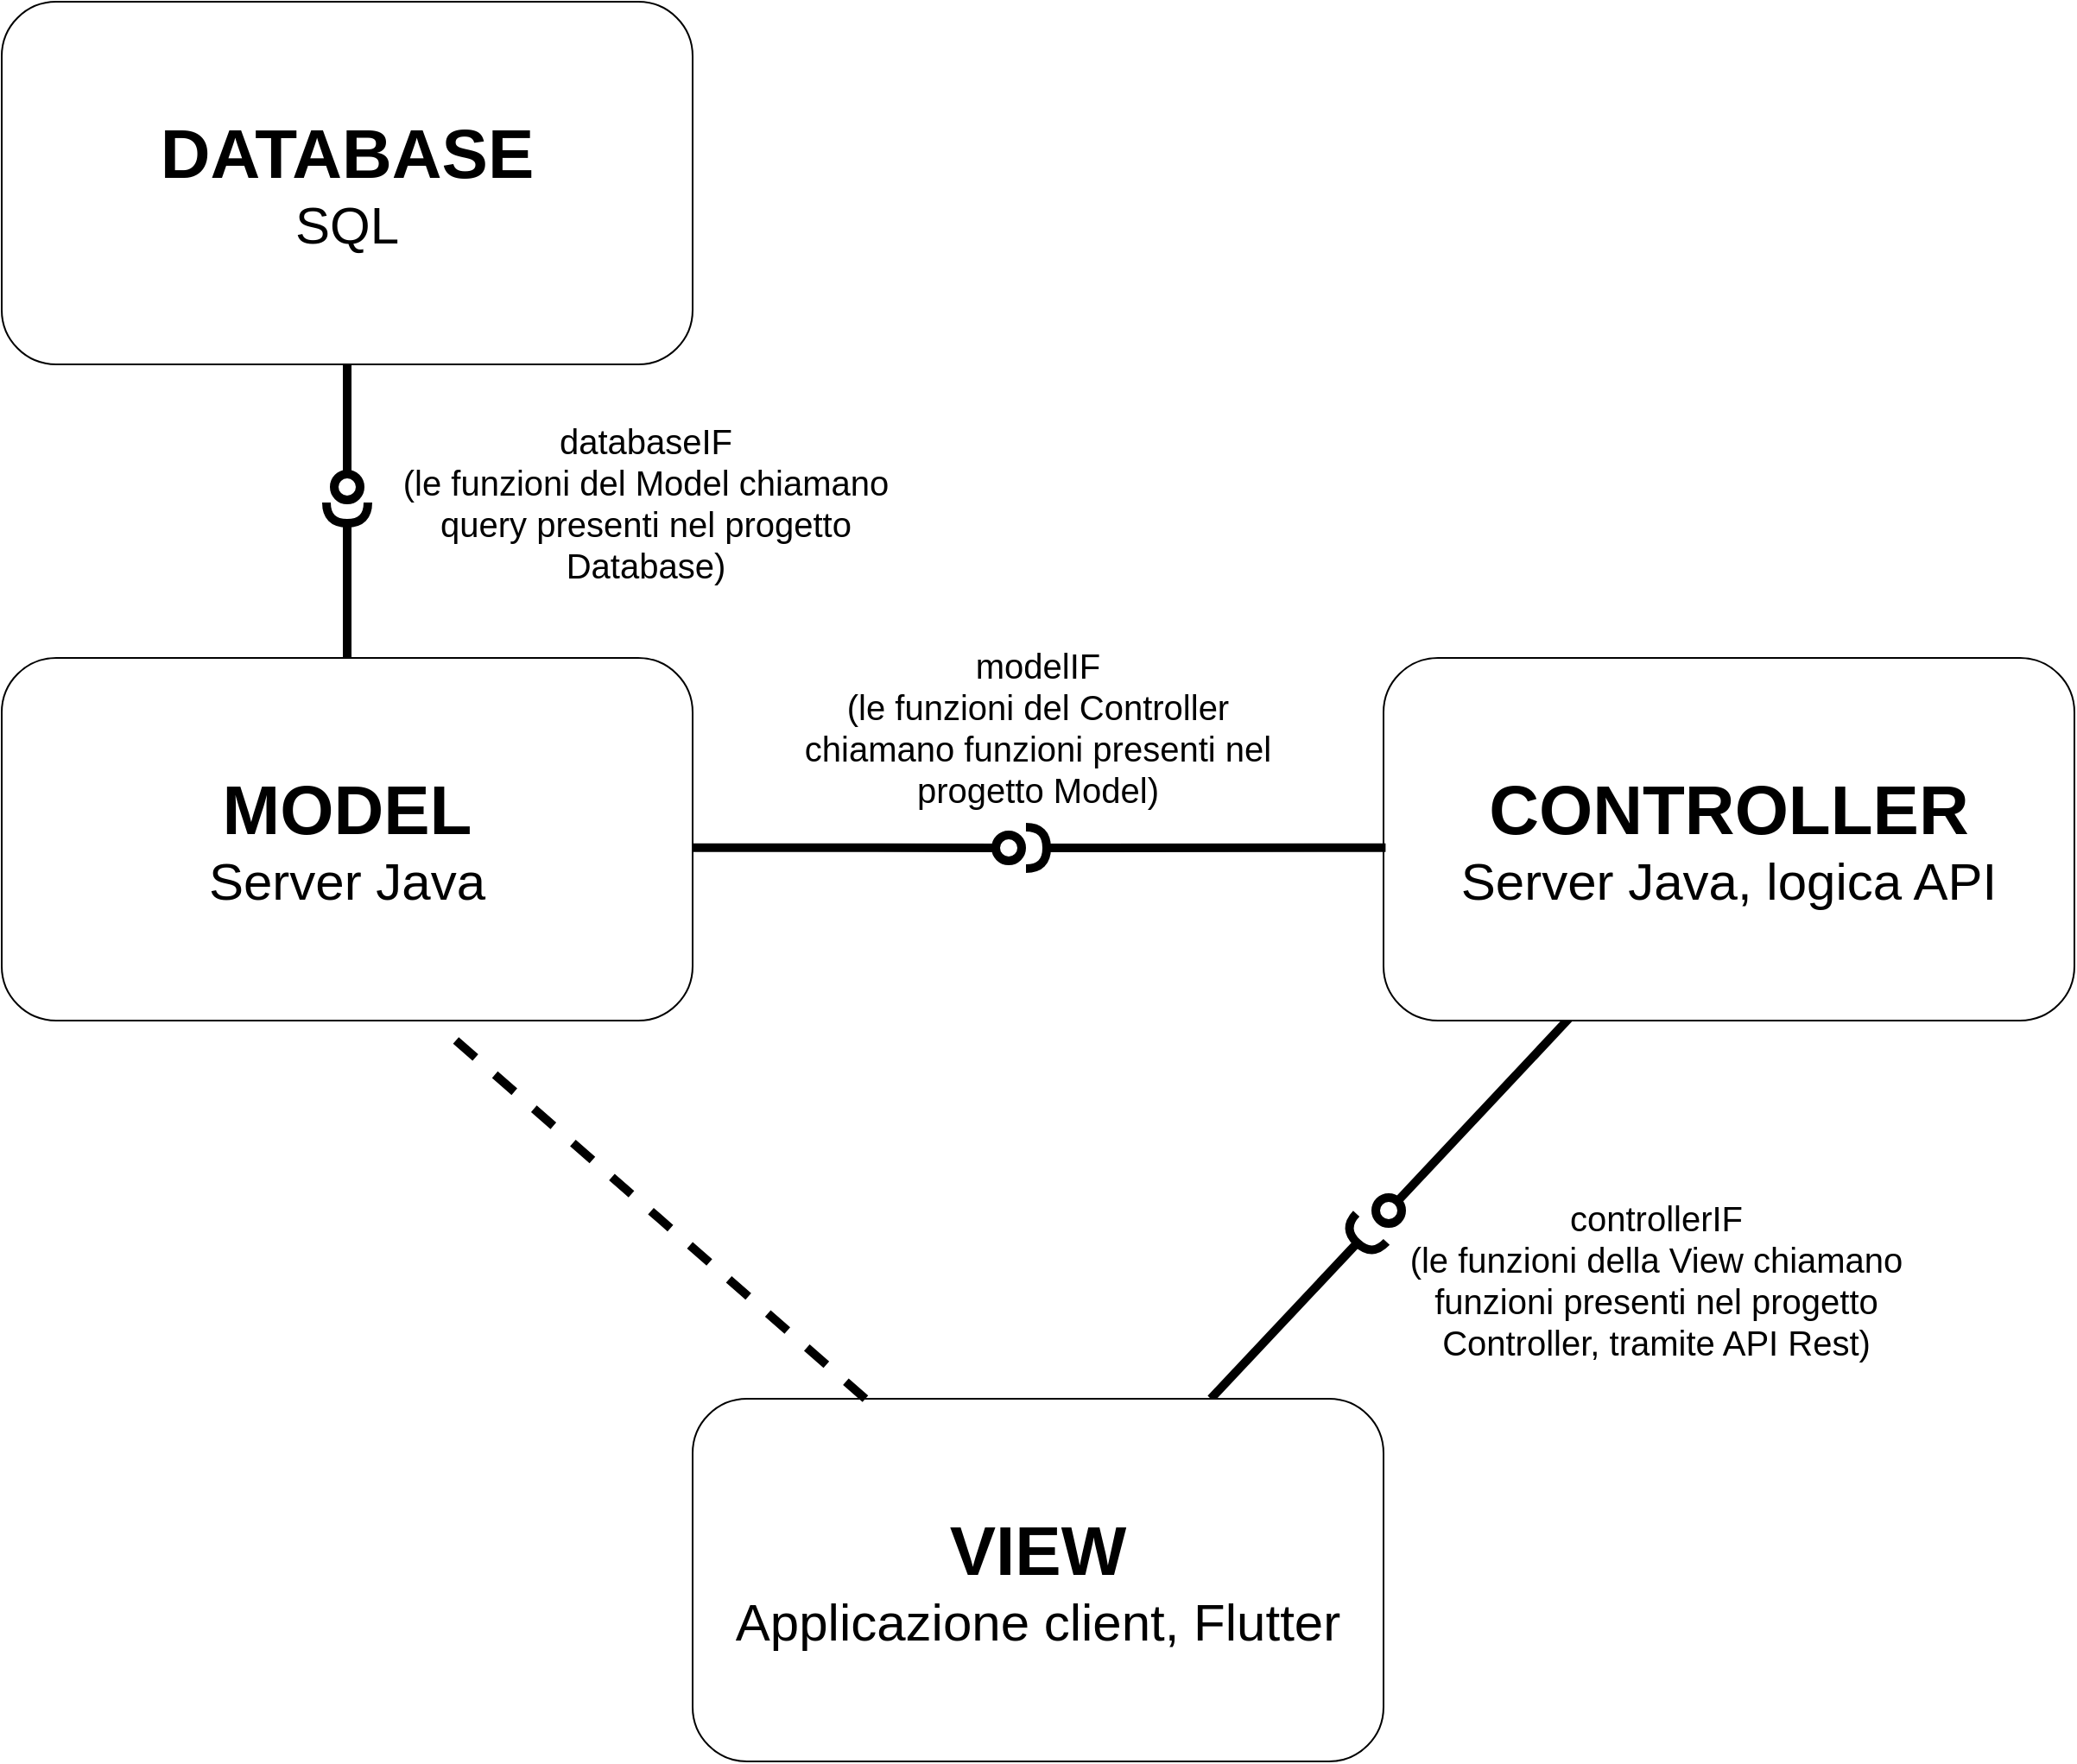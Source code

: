 <mxfile version="26.2.13">
  <diagram name="Pagina-1" id="R3rcgFLR2BbLezrfKNTb">
    <mxGraphModel dx="1970" dy="1043" grid="1" gridSize="10" guides="1" tooltips="1" connect="1" arrows="1" fold="1" page="1" pageScale="1" pageWidth="1654" pageHeight="1169" math="0" shadow="0">
      <root>
        <mxCell id="0" />
        <mxCell id="1" parent="0" />
        <mxCell id="BLvCOn3kqF9lKBN_COgF-4" value="&lt;font style=&quot;font-size: 40px;&quot;&gt;&lt;b&gt;DATABASE&lt;/b&gt;&lt;/font&gt;&lt;div&gt;&lt;span style=&quot;font-size: 30px;&quot;&gt;SQL&lt;/span&gt;&lt;/div&gt;" style="rounded=1;whiteSpace=wrap;html=1;" parent="1" vertex="1">
          <mxGeometry x="227" y="70" width="400" height="210" as="geometry" />
        </mxCell>
        <mxCell id="BLvCOn3kqF9lKBN_COgF-5" value="" style="rounded=0;orthogonalLoop=1;jettySize=auto;html=1;endArrow=halfCircle;endFill=0;endSize=6;strokeWidth=5;sketch=0;exitX=0.75;exitY=0;exitDx=0;exitDy=0;" parent="1" source="BLvCOn3kqF9lKBN_COgF-3" edge="1">
          <mxGeometry relative="1" as="geometry">
            <mxPoint x="1040" y="760" as="sourcePoint" />
            <mxPoint x="1020" y="780" as="targetPoint" />
          </mxGeometry>
        </mxCell>
        <mxCell id="BLvCOn3kqF9lKBN_COgF-6" value="" style="rounded=0;orthogonalLoop=1;jettySize=auto;html=1;endArrow=oval;endFill=0;sketch=0;sourcePerimeterSpacing=0;targetPerimeterSpacing=0;endSize=15;strokeWidth=5;exitX=0.273;exitY=0.985;exitDx=0;exitDy=0;exitPerimeter=0;" parent="1" source="BLvCOn3kqF9lKBN_COgF-2" edge="1">
          <mxGeometry relative="1" as="geometry">
            <mxPoint x="1130" y="660" as="sourcePoint" />
            <mxPoint x="1030" y="770" as="targetPoint" />
          </mxGeometry>
        </mxCell>
        <mxCell id="BLvCOn3kqF9lKBN_COgF-7" value="" style="ellipse;whiteSpace=wrap;html=1;align=center;aspect=fixed;fillColor=none;strokeColor=none;resizable=0;perimeter=centerPerimeter;rotatable=0;allowArrows=0;points=[];outlineConnect=1;" parent="1" vertex="1">
          <mxGeometry x="1025" y="710" width="10" height="10" as="geometry" />
        </mxCell>
        <mxCell id="BLvCOn3kqF9lKBN_COgF-8" value="&lt;font style=&quot;font-size: 20px;&quot;&gt;controllerIF&lt;/font&gt;&lt;div&gt;&lt;span style=&quot;font-size: 20px;&quot;&gt;(le funzioni della View chiamano funzioni presenti nel progetto Controller, tramite API Rest)&lt;/span&gt;&lt;/div&gt;" style="text;html=1;align=center;verticalAlign=middle;whiteSpace=wrap;rounded=0;" parent="1" vertex="1">
          <mxGeometry x="1035" y="760" width="300" height="100" as="geometry" />
        </mxCell>
        <mxCell id="BLvCOn3kqF9lKBN_COgF-2" value="&lt;font style=&quot;font-size: 40px;&quot;&gt;&lt;b&gt;CONTROLLER&lt;/b&gt;&lt;/font&gt;&lt;div&gt;&lt;font style=&quot;font-size: 30px;&quot;&gt;Server Java, logica API&lt;/font&gt;&lt;/div&gt;" style="rounded=1;whiteSpace=wrap;html=1;" parent="1" vertex="1">
          <mxGeometry x="1027" y="450" width="400" height="210" as="geometry" />
        </mxCell>
        <mxCell id="BLvCOn3kqF9lKBN_COgF-3" value="&lt;font style=&quot;font-size: 40px;&quot;&gt;&lt;b&gt;VIEW&lt;/b&gt;&lt;/font&gt;&lt;div&gt;&lt;span style=&quot;font-size: 30px;&quot;&gt;Applicazione client, Flutter&lt;/span&gt;&lt;/div&gt;" style="rounded=1;whiteSpace=wrap;html=1;" parent="1" vertex="1">
          <mxGeometry x="627" y="879" width="400" height="210" as="geometry" />
        </mxCell>
        <mxCell id="BLvCOn3kqF9lKBN_COgF-1" value="&lt;font style=&quot;font-size: 40px;&quot;&gt;&lt;b&gt;MODEL&lt;/b&gt;&lt;/font&gt;&lt;div&gt;&lt;font style=&quot;font-size: 30px;&quot;&gt;Server Java&lt;/font&gt;&lt;/div&gt;" style="rounded=1;whiteSpace=wrap;html=1;" parent="1" vertex="1">
          <mxGeometry x="227" y="450" width="400" height="210" as="geometry" />
        </mxCell>
        <mxCell id="BLvCOn3kqF9lKBN_COgF-12" value="" style="rounded=0;orthogonalLoop=1;jettySize=auto;html=1;endArrow=halfCircle;endFill=0;endSize=6;strokeWidth=5;sketch=0;exitX=0.003;exitY=0.523;exitDx=0;exitDy=0;exitPerimeter=0;" parent="1" source="BLvCOn3kqF9lKBN_COgF-2" edge="1">
          <mxGeometry relative="1" as="geometry">
            <mxPoint x="1020" y="749" as="sourcePoint" />
            <mxPoint x="820" y="560" as="targetPoint" />
          </mxGeometry>
        </mxCell>
        <mxCell id="BLvCOn3kqF9lKBN_COgF-13" value="" style="rounded=0;orthogonalLoop=1;jettySize=auto;html=1;endArrow=oval;endFill=0;sketch=0;sourcePerimeterSpacing=0;targetPerimeterSpacing=0;endSize=15;exitX=1.001;exitY=0.523;exitDx=0;exitDy=0;strokeWidth=5;exitPerimeter=0;" parent="1" source="BLvCOn3kqF9lKBN_COgF-1" edge="1">
          <mxGeometry relative="1" as="geometry">
            <mxPoint x="737" y="530" as="sourcePoint" />
            <mxPoint x="810" y="560" as="targetPoint" />
          </mxGeometry>
        </mxCell>
        <mxCell id="BLvCOn3kqF9lKBN_COgF-15" value="&lt;span style=&quot;font-size: 20px;&quot;&gt;modelIF&lt;/span&gt;&lt;br&gt;&lt;div&gt;&lt;font style=&quot;font-size: 20px;&quot;&gt;(le funzioni del Controller chiamano funzioni presenti nel progetto Model)&lt;/font&gt;&lt;/div&gt;" style="text;html=1;align=center;verticalAlign=middle;whiteSpace=wrap;rounded=0;" parent="1" vertex="1">
          <mxGeometry x="677" y="440" width="300" height="100" as="geometry" />
        </mxCell>
        <mxCell id="BLvCOn3kqF9lKBN_COgF-16" value="" style="rounded=0;orthogonalLoop=1;jettySize=auto;html=1;endArrow=halfCircle;endFill=0;endSize=6;strokeWidth=5;sketch=0;exitX=0.5;exitY=0;exitDx=0;exitDy=0;" parent="1" source="BLvCOn3kqF9lKBN_COgF-1" edge="1">
          <mxGeometry relative="1" as="geometry">
            <mxPoint x="818" y="410" as="sourcePoint" />
            <mxPoint x="427" y="360" as="targetPoint" />
          </mxGeometry>
        </mxCell>
        <mxCell id="BLvCOn3kqF9lKBN_COgF-17" value="" style="rounded=0;orthogonalLoop=1;jettySize=auto;html=1;endArrow=oval;endFill=0;sketch=0;sourcePerimeterSpacing=0;targetPerimeterSpacing=0;endSize=15;strokeWidth=5;exitX=0.5;exitY=1;exitDx=0;exitDy=0;" parent="1" source="BLvCOn3kqF9lKBN_COgF-4" edge="1">
          <mxGeometry relative="1" as="geometry">
            <mxPoint x="423" y="281" as="sourcePoint" />
            <mxPoint x="427" y="351" as="targetPoint" />
          </mxGeometry>
        </mxCell>
        <mxCell id="BLvCOn3kqF9lKBN_COgF-18" value="&lt;span style=&quot;font-size: 20px;&quot;&gt;databaseIF&lt;/span&gt;&lt;br&gt;&lt;div&gt;&lt;font style=&quot;font-size: 20px;&quot;&gt;(le funzioni del Model chiamano query presenti nel progetto Database)&lt;/font&gt;&lt;/div&gt;" style="text;html=1;align=center;verticalAlign=middle;whiteSpace=wrap;rounded=0;" parent="1" vertex="1">
          <mxGeometry x="450" y="310" width="300" height="100" as="geometry" />
        </mxCell>
        <mxCell id="QxZ3rVRCh9jRgV1ptgyV-1" value="" style="endArrow=none;dashed=1;html=1;rounded=0;exitX=0.25;exitY=0;exitDx=0;exitDy=0;entryX=0.637;entryY=1.021;entryDx=0;entryDy=0;entryPerimeter=0;strokeWidth=5;" edge="1" parent="1" source="BLvCOn3kqF9lKBN_COgF-3" target="BLvCOn3kqF9lKBN_COgF-1">
          <mxGeometry width="50" height="50" relative="1" as="geometry">
            <mxPoint x="770" y="730" as="sourcePoint" />
            <mxPoint x="820" y="680" as="targetPoint" />
          </mxGeometry>
        </mxCell>
      </root>
    </mxGraphModel>
  </diagram>
</mxfile>
